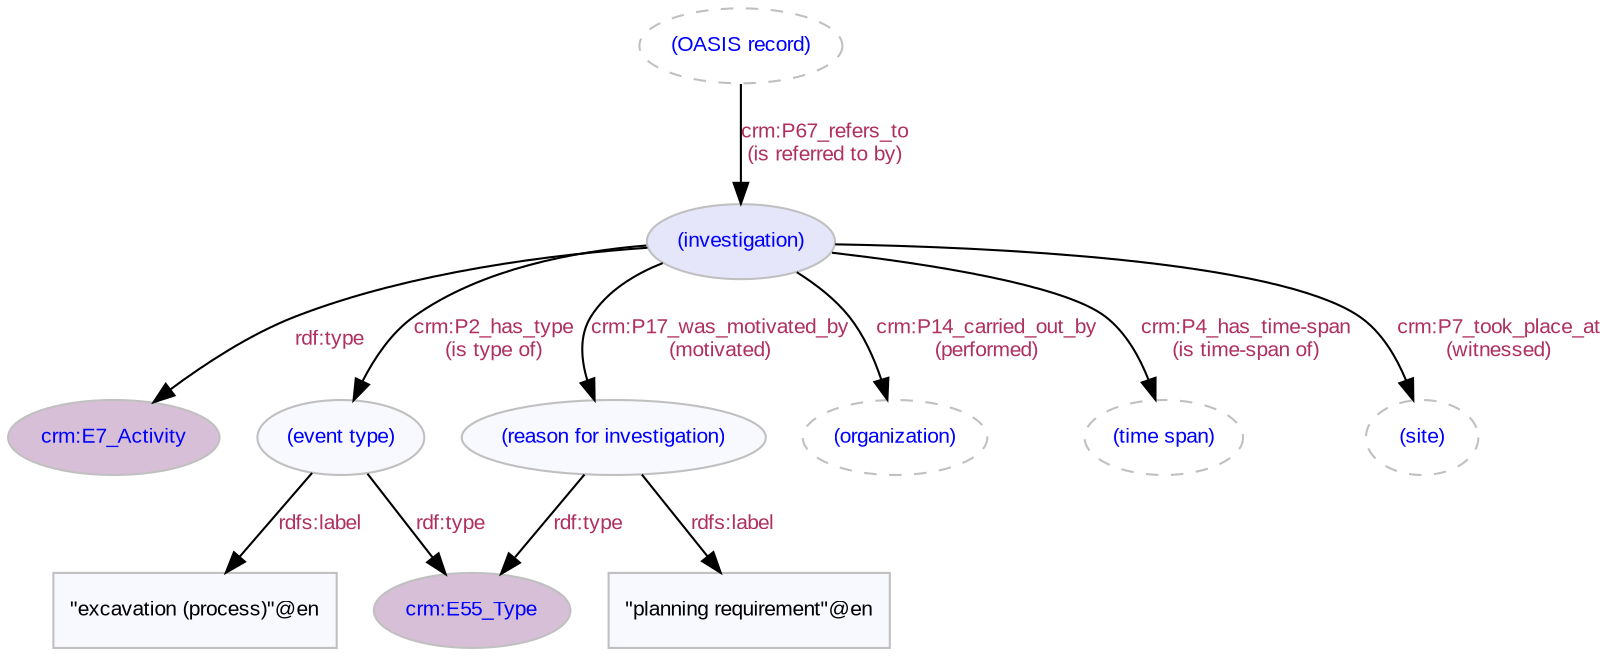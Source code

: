 digraph {
   // label = "Investigation";
   // labelloc = "t";
   node [color=gray, fontcolor=blue, fontsize=10, fontname=Arial, style=filled, fillcolor=ghostwhite];
   edge [color=black, fontcolor=maroon, fontsize=10, fontname=Arial];
   "crm:E7_Activity" [fillcolor=thistle, URL="http://www.cidoc-crm.org/cidoc-crm/E7_Activity"];   
   "crm:E55_Type" [fillcolor=thistle, URL="http://www.cidoc-crm.org/cidoc-crm/E55_Type"];
   "(OASIS record)" [style=dashed];
   "(investigation)" [fillcolor=lavender];
   "(OASIS record)" -> "(investigation)" [label="crm:P67_refers_to\n(is referred to by)", labelURL="http://www.cidoc-crm.org/cidoc-crm/P67_refers_to"];
   "(investigation)" -> "crm:E7_Activity" [label="rdf:type", labelURL="http://www.w3.org/1999/02/22-rdf-syntax-ns#type"];
   "(investigation)" -> "(event type)" [label="crm:P2_has_type\n(is type of)", labelURL="http://www.cidoc-crm.org/cidoc-crm/P2_has_type"];
   "(investigation)" -> "(reason for investigation)" [label="crm:P17_was_motivated_by\n(motivated)", labelURL="http://www.cidoc-crm.org/cidoc-crm/P17_was_motivated_by"];
   "(reason for investigation)" -> "crm:E55_Type" [label="rdf:type", labelURL="http://www.w3.org/1999/02/22-rdf-syntax-ns#type"];
   "(reason for investigation)" -> "\"planning requirement\"@en" [label="rdfs:label", labelURL="http://www.w3.org/2000/01/rdf-schema#label"];
   "\"planning requirement\"@en" [shape=box, fontcolor=black];
   "(event type)" -> "crm:E55_Type" [label="rdf:type", labelURL="http://www.w3.org/1999/02/22-rdf-syntax-ns#type"];
   "(event type)" -> "\"excavation (process)\"@en" [label="rdfs:label", labelURL="http://www.w3.org/2000/01/rdf-schema#label"];
   "\"excavation (process)\"@en" [shape=box, fontcolor=black];
   "(investigation)" -> "(organization)" [label="crm:P14_carried_out_by\n(performed)", labelURL="http://www.cidoc-crm.org/cidoc-crm/P14_carried_out_by"];
   "(organization)" [style=dashed];
   "(investigation)" -> "(time span)" [label="crm:P4_has_time-span\n(is time-span of)", labelURL="http://www.cidoc-crm.org/cidoc-crm/P4_has_time-span"];
   "(investigation)" -> "(site)" [label="crm:P7_took_place_at\n(witnessed)", labelURL="http://www.cidoc-crm.org/cidoc-crm/P7_took_place_at"]; 
   "(site)" [style=dashed]; 
   "(time span)" [style=dashed]; 
}